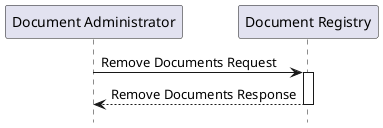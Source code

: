 @startuml
hide footbox

participant "Document Administrator" as ADM
participant "Document Registry" as REG

ADM -> REG : Remove Documents Request
activate REG
REG --> ADM : Remove Documents Response
deactivate REG


@enduml